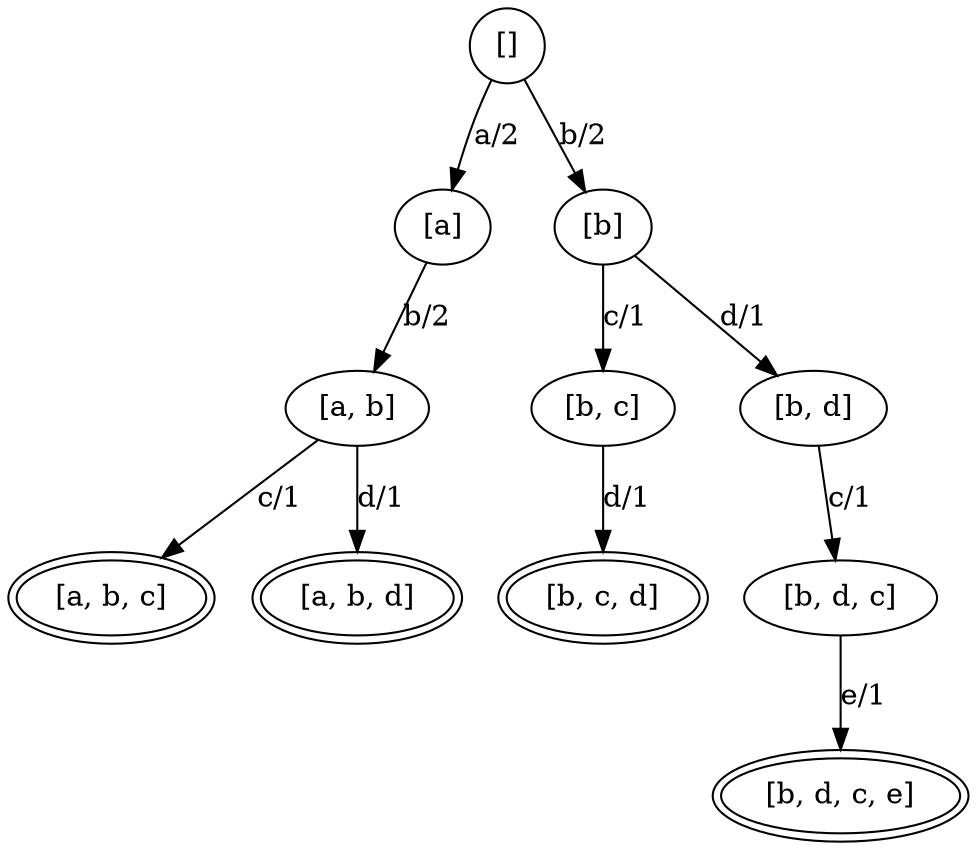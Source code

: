digraph G {
    node [width=0.5];
x73e97260 [label="[]"]
x73e97520 [label="[a]"]
x73ea8340 [label="[a, b]"]
x73ea86a0 [label="[a, b, c]",peripheries=2]
x73e984f0 [label="[a, b, d]",peripheries=2]
x73ecf5e0 [label="[b]"]
x73ea6a30 [label="[b, c]"]
x73ea6e40 [label="[b, c, d]",peripheries=2]
x73ecfc50 [label="[b, d]"]
x73ed0060 [label="[b, d, c]"]
x73ed0440 [label="[b, d, c, e]",peripheries=2]
x73e97260 -> x73e97520 [label="a/2"]
x73e97520 -> x73ea8340 [label="b/2"]
x73ea8340 -> x73ea86a0 [label="c/1"]
x73ea8340 -> x73e984f0 [label="d/1"]
x73e97260 -> x73ecf5e0 [label="b/2"]
x73ecf5e0 -> x73ea6a30 [label="c/1"]
x73ea6a30 -> x73ea6e40 [label="d/1"]
x73ecf5e0 -> x73ecfc50 [label="d/1"]
x73ecfc50 -> x73ed0060 [label="c/1"]
x73ed0060 -> x73ed0440 [label="e/1"]
}
